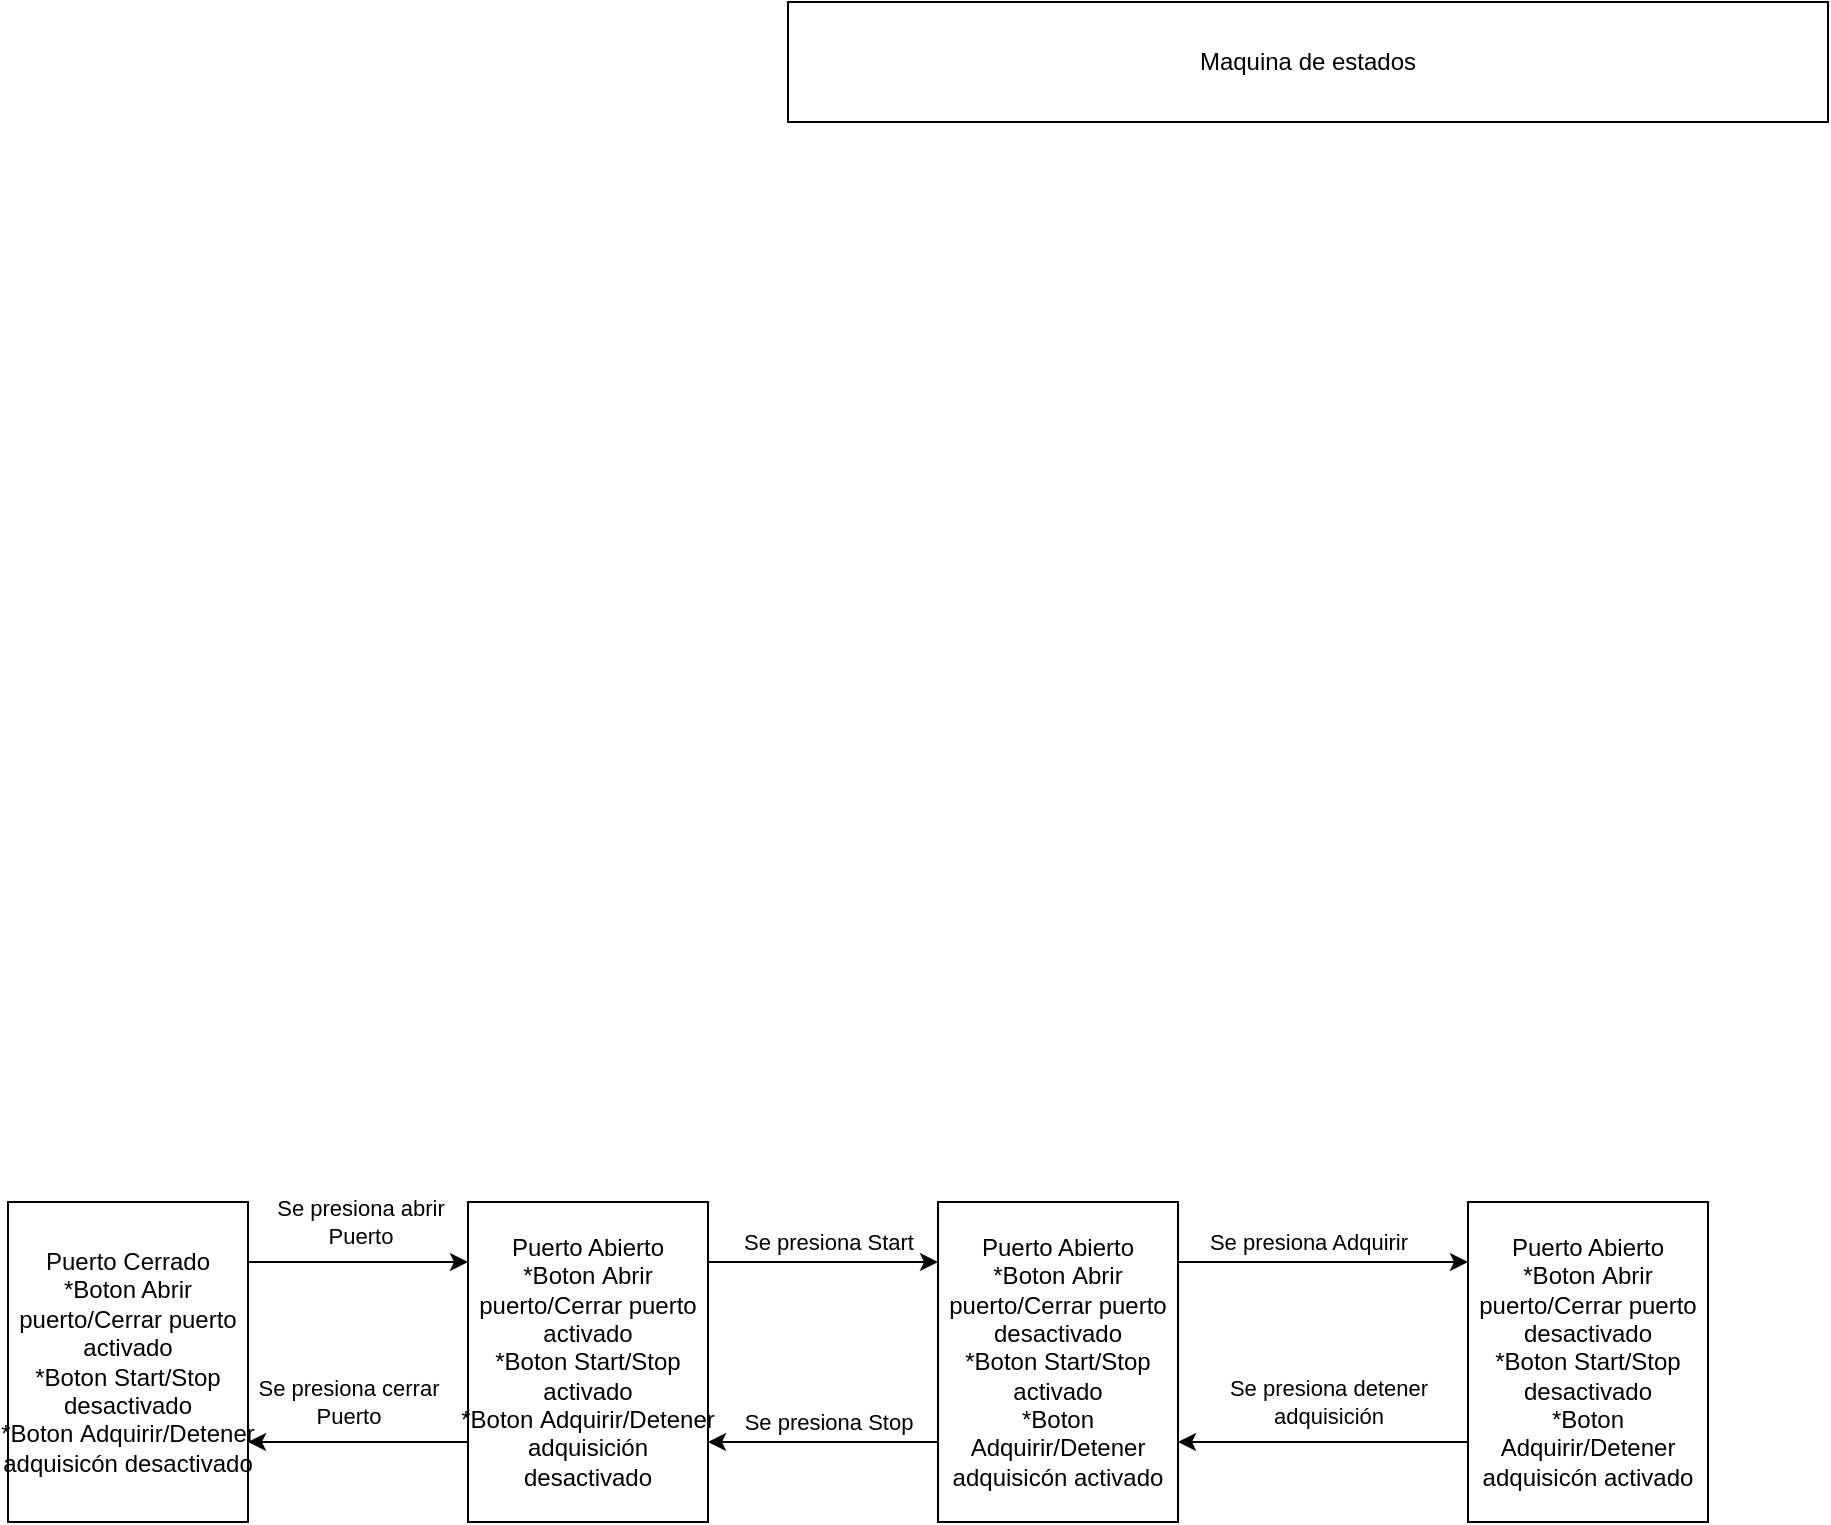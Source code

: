 <mxfile version="24.5.2" type="device">
  <diagram name="Página-1" id="eze9lXOvTuM-wZiiryg9">
    <mxGraphModel dx="1050" dy="538" grid="1" gridSize="10" guides="1" tooltips="1" connect="1" arrows="1" fold="1" page="1" pageScale="1" pageWidth="1169" pageHeight="827" math="0" shadow="0">
      <root>
        <mxCell id="0" />
        <mxCell id="1" parent="0" />
        <mxCell id="0RmnKSW578N2-x6icK7z-1" value="Maquina de estados" style="rounded=0;whiteSpace=wrap;html=1;" vertex="1" parent="1">
          <mxGeometry x="450" y="40" width="520" height="60" as="geometry" />
        </mxCell>
        <mxCell id="0RmnKSW578N2-x6icK7z-27" style="edgeStyle=orthogonalEdgeStyle;rounded=0;orthogonalLoop=1;jettySize=auto;html=1;entryX=0;entryY=0.5;entryDx=0;entryDy=0;" edge="1" parent="1">
          <mxGeometry relative="1" as="geometry">
            <mxPoint x="180" y="670" as="sourcePoint" />
            <mxPoint x="290" y="670" as="targetPoint" />
          </mxGeometry>
        </mxCell>
        <mxCell id="0RmnKSW578N2-x6icK7z-28" value="&lt;div&gt;Se presiona abrir&lt;/div&gt;&lt;div&gt;Puerto&lt;br&gt;&lt;/div&gt;" style="edgeLabel;html=1;align=center;verticalAlign=middle;resizable=0;points=[];" vertex="1" connectable="0" parent="0RmnKSW578N2-x6icK7z-27">
          <mxGeometry x="0.018" y="1" relative="1" as="geometry">
            <mxPoint y="-19" as="offset" />
          </mxGeometry>
        </mxCell>
        <mxCell id="0RmnKSW578N2-x6icK7z-7" value="&lt;div&gt;Puerto Cerrado&lt;/div&gt;&lt;div&gt;*Boton Abrir puerto/Cerrar puerto activado&lt;/div&gt;&lt;div&gt;*Boton&amp;nbsp;Start/Stop desactivado&lt;/div&gt;*Boton&amp;nbsp;Adquirir/Detener adquisicón desactivado" style="rounded=0;whiteSpace=wrap;html=1;" vertex="1" parent="1">
          <mxGeometry x="60.0" y="640" width="120" height="160" as="geometry" />
        </mxCell>
        <mxCell id="0RmnKSW578N2-x6icK7z-23" style="edgeStyle=orthogonalEdgeStyle;rounded=0;orthogonalLoop=1;jettySize=auto;html=1;" edge="1" parent="1" source="0RmnKSW578N2-x6icK7z-9" target="0RmnKSW578N2-x6icK7z-12">
          <mxGeometry relative="1" as="geometry">
            <Array as="points">
              <mxPoint x="480" y="670" />
              <mxPoint x="480" y="670" />
            </Array>
          </mxGeometry>
        </mxCell>
        <mxCell id="0RmnKSW578N2-x6icK7z-24" value="Se presiona Start" style="edgeLabel;html=1;align=center;verticalAlign=middle;resizable=0;points=[];" vertex="1" connectable="0" parent="0RmnKSW578N2-x6icK7z-23">
          <mxGeometry x="-0.313" y="1" relative="1" as="geometry">
            <mxPoint x="20" y="-9" as="offset" />
          </mxGeometry>
        </mxCell>
        <mxCell id="0RmnKSW578N2-x6icK7z-9" value="&lt;div&gt;Puerto Abierto&lt;br&gt;&lt;/div&gt;&lt;div&gt;*Boton&amp;nbsp;Abrir puerto/Cerrar puerto activado&lt;/div&gt;&lt;div&gt;*Boton Start/Stop activado&lt;br&gt;&lt;/div&gt;*Boton&amp;nbsp;Adquirir/Detener adquisición desactivado" style="rounded=0;whiteSpace=wrap;html=1;" vertex="1" parent="1">
          <mxGeometry x="290" y="640" width="120" height="160" as="geometry" />
        </mxCell>
        <mxCell id="0RmnKSW578N2-x6icK7z-16" style="edgeStyle=orthogonalEdgeStyle;rounded=0;orthogonalLoop=1;jettySize=auto;html=1;entryX=0;entryY=0.5;entryDx=0;entryDy=0;" edge="1" parent="1">
          <mxGeometry relative="1" as="geometry">
            <mxPoint x="645" y="670.0" as="sourcePoint" />
            <mxPoint x="790" y="670.0" as="targetPoint" />
          </mxGeometry>
        </mxCell>
        <mxCell id="0RmnKSW578N2-x6icK7z-17" value="&lt;div&gt;Se presiona Adquirir&lt;/div&gt;" style="edgeLabel;html=1;align=center;verticalAlign=middle;resizable=0;points=[];" vertex="1" connectable="0" parent="0RmnKSW578N2-x6icK7z-16">
          <mxGeometry x="-0.228" y="1" relative="1" as="geometry">
            <mxPoint x="9" y="-9" as="offset" />
          </mxGeometry>
        </mxCell>
        <mxCell id="0RmnKSW578N2-x6icK7z-33" style="edgeStyle=orthogonalEdgeStyle;rounded=0;orthogonalLoop=1;jettySize=auto;html=1;exitX=0;exitY=0.75;exitDx=0;exitDy=0;entryX=1;entryY=0.75;entryDx=0;entryDy=0;" edge="1" parent="1" source="0RmnKSW578N2-x6icK7z-12" target="0RmnKSW578N2-x6icK7z-9">
          <mxGeometry relative="1" as="geometry" />
        </mxCell>
        <mxCell id="0RmnKSW578N2-x6icK7z-34" value="Se presiona Stop" style="edgeLabel;html=1;align=center;verticalAlign=middle;resizable=0;points=[];" vertex="1" connectable="0" parent="0RmnKSW578N2-x6icK7z-33">
          <mxGeometry x="0.13" y="1" relative="1" as="geometry">
            <mxPoint x="10" y="-11" as="offset" />
          </mxGeometry>
        </mxCell>
        <mxCell id="0RmnKSW578N2-x6icK7z-12" value="&lt;div&gt;Puerto Abierto&lt;br&gt;&lt;/div&gt;&lt;div&gt;*Boton&amp;nbsp;Abrir puerto/Cerrar puerto desactivado&lt;br&gt;&lt;/div&gt;&lt;div&gt;*Boton Start/Stop activado&lt;br&gt;&lt;/div&gt;*Boton Adquirir/Detener adquisicón activado" style="rounded=0;whiteSpace=wrap;html=1;" vertex="1" parent="1">
          <mxGeometry x="525" y="640" width="120" height="160" as="geometry" />
        </mxCell>
        <mxCell id="0RmnKSW578N2-x6icK7z-21" style="edgeStyle=orthogonalEdgeStyle;rounded=0;orthogonalLoop=1;jettySize=auto;html=1;" edge="1" parent="1">
          <mxGeometry relative="1" as="geometry">
            <mxPoint x="790" y="760.0" as="sourcePoint" />
            <mxPoint x="645" y="760.0" as="targetPoint" />
          </mxGeometry>
        </mxCell>
        <mxCell id="0RmnKSW578N2-x6icK7z-22" value="&lt;div&gt;Se presiona detener&lt;/div&gt;&lt;div&gt;adquisición&lt;br&gt;&lt;/div&gt;" style="edgeLabel;html=1;align=center;verticalAlign=middle;resizable=0;points=[];" vertex="1" connectable="0" parent="0RmnKSW578N2-x6icK7z-21">
          <mxGeometry x="0.13" y="-1" relative="1" as="geometry">
            <mxPoint x="12" y="-19" as="offset" />
          </mxGeometry>
        </mxCell>
        <mxCell id="0RmnKSW578N2-x6icK7z-15" value="&lt;div&gt;Puerto Abierto&lt;br&gt;&lt;/div&gt;&lt;div&gt;*Boton&amp;nbsp;Abrir puerto/Cerrar puerto desactivado&lt;br&gt;&lt;/div&gt;&lt;div&gt;*Boton Start/Stop desactivado&lt;br&gt;&lt;/div&gt;*Boton Adquirir/Detener adquisicón activado" style="rounded=0;whiteSpace=wrap;html=1;" vertex="1" parent="1">
          <mxGeometry x="790" y="640" width="120" height="160" as="geometry" />
        </mxCell>
        <mxCell id="0RmnKSW578N2-x6icK7z-31" style="edgeStyle=orthogonalEdgeStyle;rounded=0;orthogonalLoop=1;jettySize=auto;html=1;entryX=1;entryY=0.75;entryDx=0;entryDy=0;" edge="1" parent="1" source="0RmnKSW578N2-x6icK7z-9" target="0RmnKSW578N2-x6icK7z-7">
          <mxGeometry relative="1" as="geometry">
            <Array as="points">
              <mxPoint x="210" y="760" />
              <mxPoint x="210" y="760" />
            </Array>
          </mxGeometry>
        </mxCell>
        <mxCell id="0RmnKSW578N2-x6icK7z-32" value="&lt;div&gt;Se presiona cerrar&lt;/div&gt;&lt;div&gt;Puerto&lt;br&gt;&lt;/div&gt;" style="edgeLabel;html=1;align=center;verticalAlign=middle;resizable=0;points=[];" vertex="1" connectable="0" parent="0RmnKSW578N2-x6icK7z-31">
          <mxGeometry x="0.222" y="1" relative="1" as="geometry">
            <mxPoint x="7" y="-21" as="offset" />
          </mxGeometry>
        </mxCell>
      </root>
    </mxGraphModel>
  </diagram>
</mxfile>
